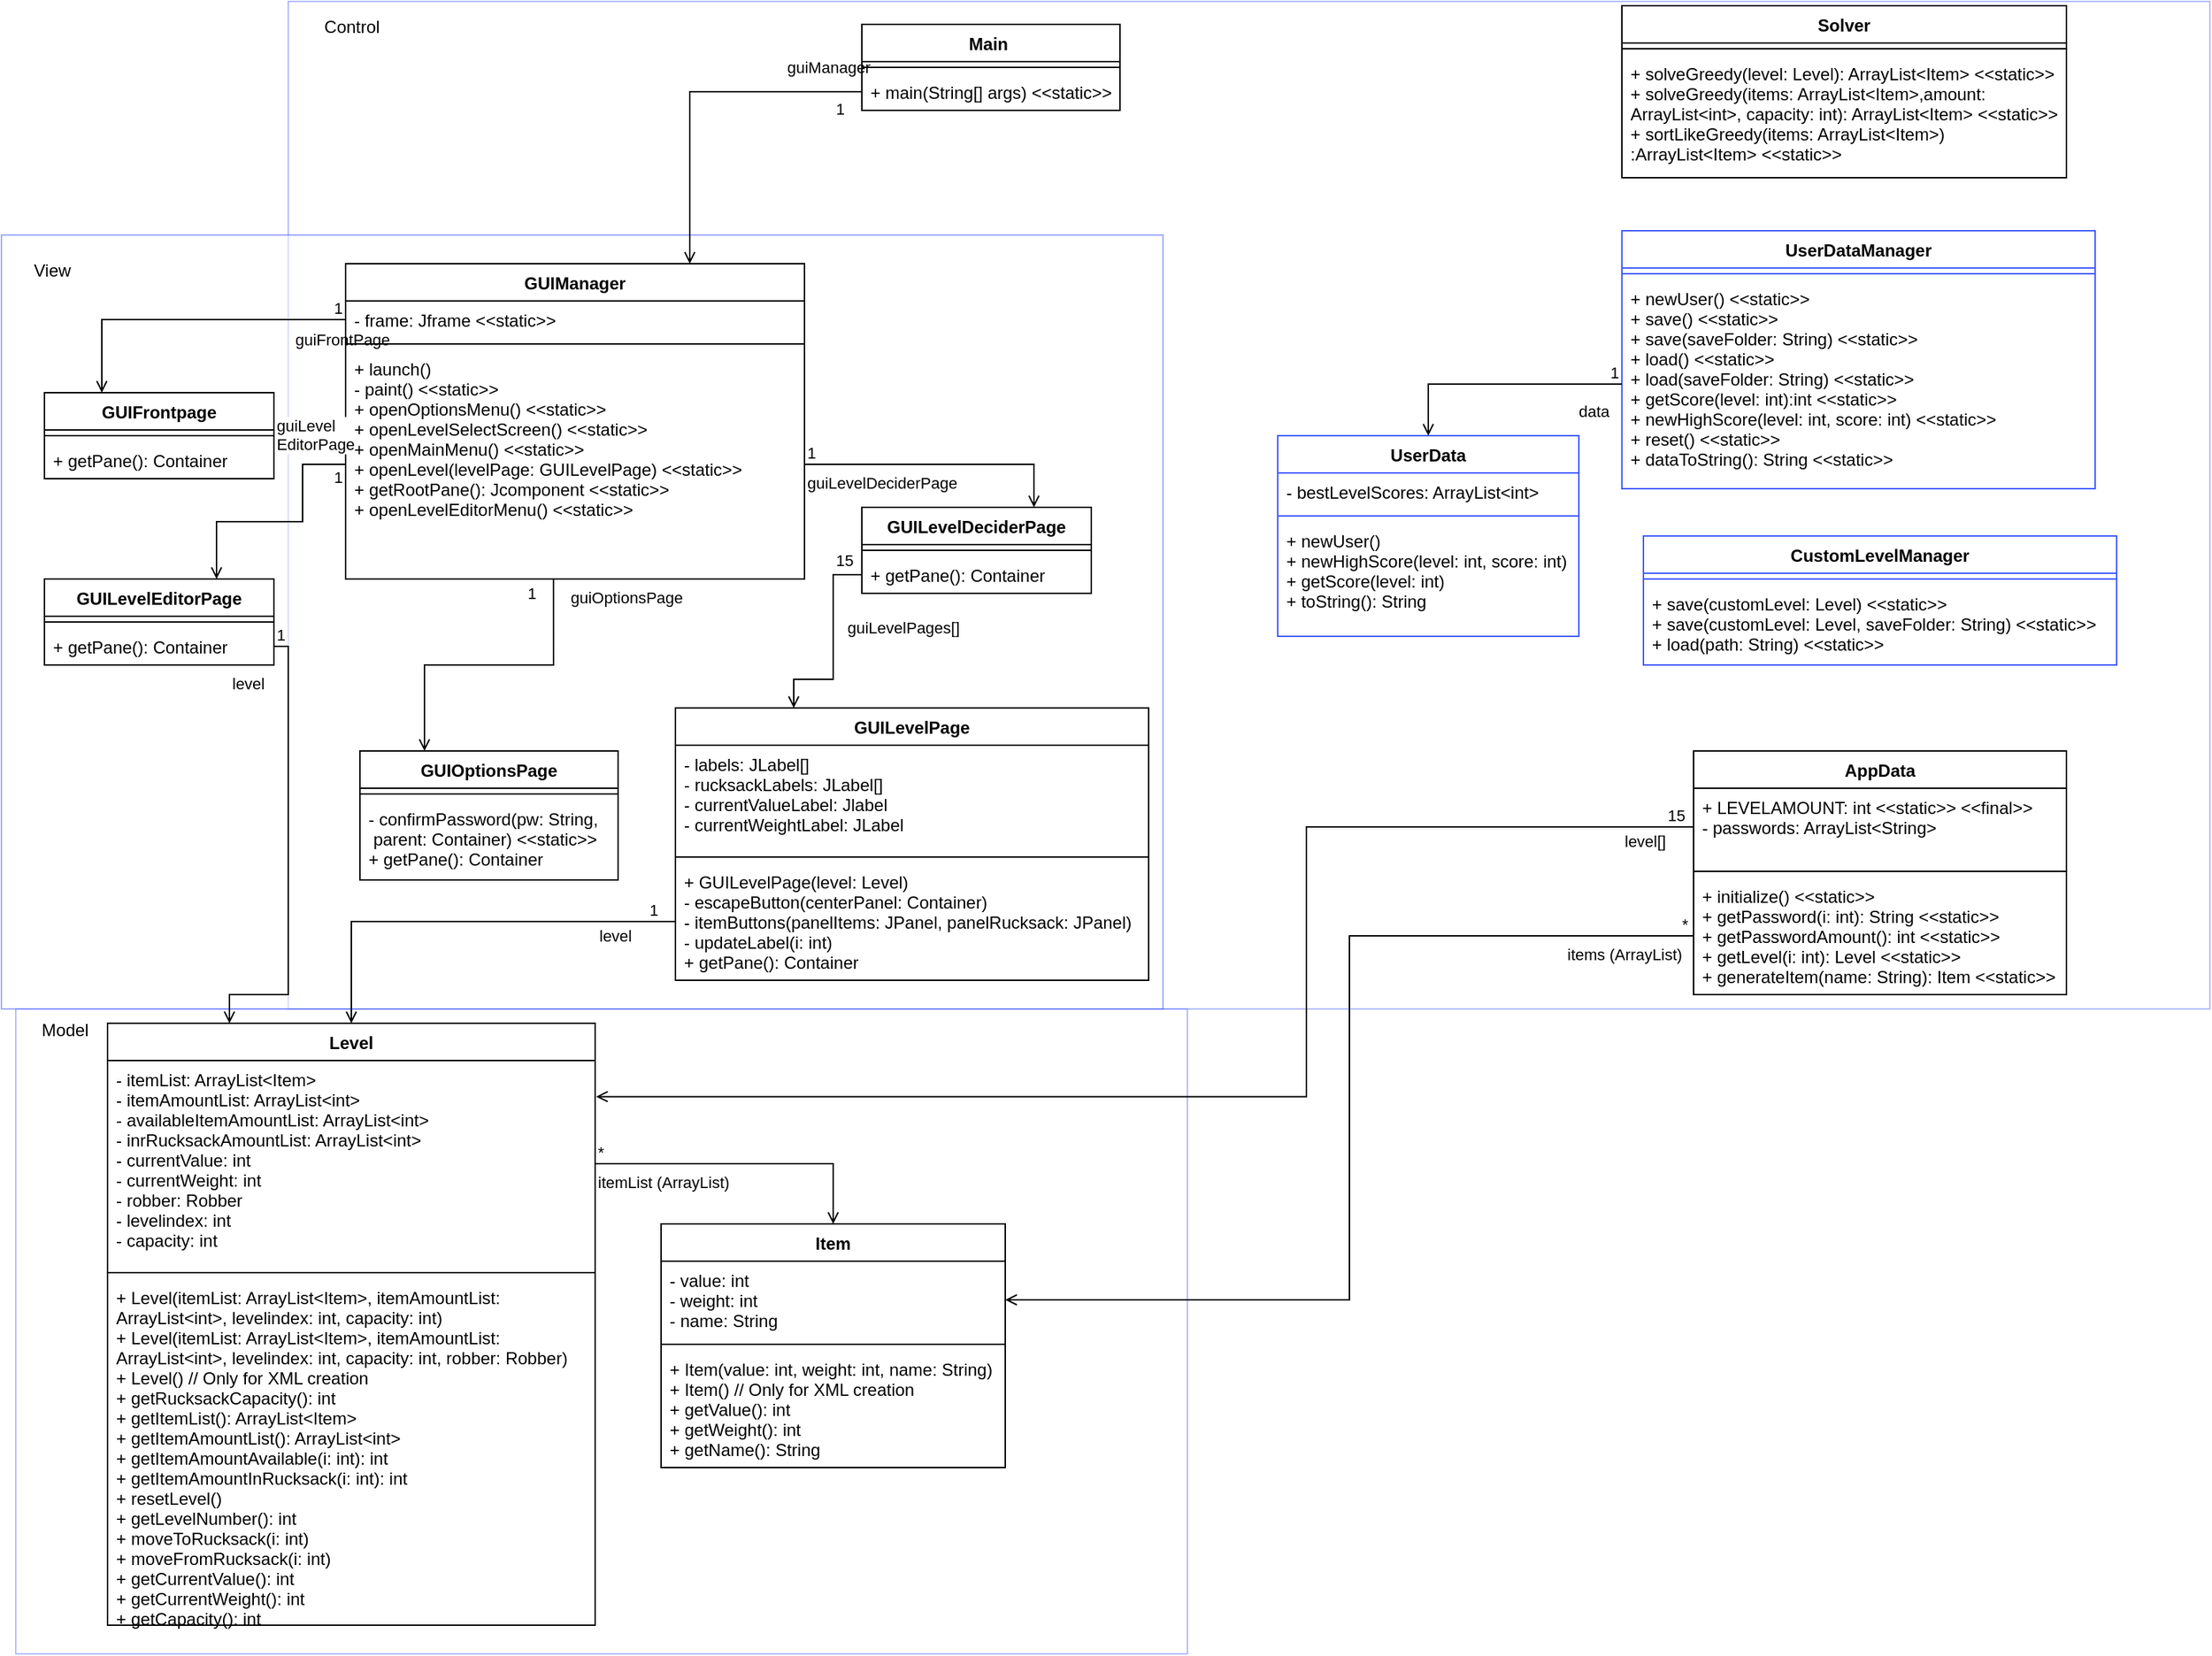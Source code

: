<mxfile version="20.6.2" type="github">
  <diagram id="mvksxYR37wyYuG3UCGVY" name="Page-1">
    <mxGraphModel dx="1896" dy="1040" grid="1" gridSize="10" guides="1" tooltips="1" connect="1" arrows="1" fold="1" page="1" pageScale="1" pageWidth="827" pageHeight="1169" math="0" shadow="0">
      <root>
        <mxCell id="0" />
        <mxCell id="1" parent="0" />
        <mxCell id="172" value="" style="group" parent="1" vertex="1" connectable="0">
          <mxGeometry x="10" y="710" width="817" height="450" as="geometry" />
        </mxCell>
        <mxCell id="168" value="" style="verticalLabelPosition=bottom;verticalAlign=top;html=1;shape=mxgraph.basic.rect;fillColor2=none;strokeWidth=1;size=20;indent=5;strokeColor=#4059FF;opacity=40;" parent="172" vertex="1">
          <mxGeometry width="817" height="450" as="geometry" />
        </mxCell>
        <mxCell id="169" value="Model" style="text;html=1;align=center;verticalAlign=middle;resizable=0;points=[];autosize=1;strokeColor=none;fillColor=none;" parent="172" vertex="1">
          <mxGeometry x="4" width="60" height="30" as="geometry" />
        </mxCell>
        <mxCell id="167" value="" style="group" parent="1" vertex="1" connectable="0">
          <mxGeometry x="200" y="7" width="1340" height="703" as="geometry" />
        </mxCell>
        <mxCell id="165" value="" style="verticalLabelPosition=bottom;verticalAlign=top;html=1;shape=mxgraph.basic.rect;fillColor2=none;strokeWidth=1;size=20;indent=5;strokeColor=#4059FF;opacity=40;" parent="167" vertex="1">
          <mxGeometry width="1340" height="703" as="geometry" />
        </mxCell>
        <mxCell id="166" value="Control" style="text;html=1;align=center;verticalAlign=middle;resizable=0;points=[];autosize=1;strokeColor=none;fillColor=none;" parent="167" vertex="1">
          <mxGeometry x="14" y="3" width="60" height="30" as="geometry" />
        </mxCell>
        <mxCell id="142" value="AppData" style="swimlane;fontStyle=1;align=center;verticalAlign=top;childLayout=stackLayout;horizontal=1;startSize=26;horizontalStack=0;resizeParent=1;resizeParentMax=0;resizeLast=0;collapsible=1;marginBottom=0;" parent="167" vertex="1">
          <mxGeometry x="980" y="523" width="260" height="170" as="geometry" />
        </mxCell>
        <mxCell id="143" value="+ LEVELAMOUNT: int &lt;&lt;static&gt;&gt; &lt;&lt;final&gt;&gt;&#xa;- passwords: ArrayList&lt;String&gt;" style="text;strokeColor=none;fillColor=none;align=left;verticalAlign=top;spacingLeft=4;spacingRight=4;overflow=hidden;rotatable=0;points=[[0,0.5],[1,0.5]];portConstraint=eastwest;" parent="142" vertex="1">
          <mxGeometry y="26" width="260" height="54" as="geometry" />
        </mxCell>
        <mxCell id="144" value="" style="line;strokeWidth=1;fillColor=none;align=left;verticalAlign=middle;spacingTop=-1;spacingLeft=3;spacingRight=3;rotatable=0;labelPosition=right;points=[];portConstraint=eastwest;strokeColor=inherit;" parent="142" vertex="1">
          <mxGeometry y="80" width="260" height="8" as="geometry" />
        </mxCell>
        <mxCell id="145" value="+ initialize() &lt;&lt;static&gt;&gt;&#xa;+ getPassword(i: int): String &lt;&lt;static&gt;&gt;&#xa;+ getPasswordAmount(): int &lt;&lt;static&gt;&gt;&#xa;+ getLevel(i: int): Level &lt;&lt;static&gt;&gt;&#xa;+ generateItem(name: String): Item &lt;&lt;static&gt;&gt;" style="text;strokeColor=none;fillColor=none;align=left;verticalAlign=top;spacingLeft=4;spacingRight=4;overflow=hidden;rotatable=0;points=[[0,0.5],[1,0.5]];portConstraint=eastwest;" parent="142" vertex="1">
          <mxGeometry y="88" width="260" height="82" as="geometry" />
        </mxCell>
        <mxCell id="rfqS0FoRNYUOpUuC3CO1-176" value="CustomLevelManager" style="swimlane;fontStyle=1;align=center;verticalAlign=top;childLayout=stackLayout;horizontal=1;startSize=26;horizontalStack=0;resizeParent=1;resizeParentMax=0;resizeLast=0;collapsible=1;marginBottom=0;strokeColor=#4059FF;" vertex="1" parent="167">
          <mxGeometry x="945" y="373" width="330" height="90" as="geometry" />
        </mxCell>
        <mxCell id="rfqS0FoRNYUOpUuC3CO1-177" value="" style="line;strokeWidth=1;fillColor=none;align=left;verticalAlign=middle;spacingTop=-1;spacingLeft=3;spacingRight=3;rotatable=0;labelPosition=right;points=[];portConstraint=eastwest;strokeColor=inherit;" vertex="1" parent="rfqS0FoRNYUOpUuC3CO1-176">
          <mxGeometry y="26" width="330" height="8" as="geometry" />
        </mxCell>
        <mxCell id="rfqS0FoRNYUOpUuC3CO1-178" value="+ save(customLevel: Level) &lt;&lt;static&gt;&gt;&#xa;+ save(customLevel: Level, saveFolder: String) &lt;&lt;static&gt;&gt;&#xa;+ load(path: String) &lt;&lt;static&gt;&gt;" style="text;strokeColor=none;fillColor=none;align=left;verticalAlign=top;spacingLeft=4;spacingRight=4;overflow=hidden;rotatable=0;points=[[0,0.5],[1,0.5]];portConstraint=eastwest;" vertex="1" parent="rfqS0FoRNYUOpUuC3CO1-176">
          <mxGeometry y="34" width="330" height="56" as="geometry" />
        </mxCell>
        <mxCell id="153" value="" style="group;textOpacity=70;opacity=50;" parent="1" vertex="1" connectable="0">
          <mxGeometry y="170" width="810" height="540" as="geometry" />
        </mxCell>
        <mxCell id="151" value="" style="verticalLabelPosition=bottom;verticalAlign=top;html=1;shape=mxgraph.basic.rect;fillColor2=none;strokeWidth=1;size=20;indent=5;strokeColor=#4059FF;opacity=50;" parent="153" vertex="1">
          <mxGeometry width="810" height="540" as="geometry" />
        </mxCell>
        <mxCell id="152" value="View" style="text;html=1;align=center;verticalAlign=middle;resizable=0;points=[];autosize=1;strokeColor=none;fillColor=none;" parent="153" vertex="1">
          <mxGeometry x="10" y="10" width="50" height="30" as="geometry" />
        </mxCell>
        <mxCell id="rfqS0FoRNYUOpUuC3CO1-179" value="GUILevelEditorPage" style="swimlane;fontStyle=1;align=center;verticalAlign=top;childLayout=stackLayout;horizontal=1;startSize=26;horizontalStack=0;resizeParent=1;resizeParentMax=0;resizeLast=0;collapsible=1;marginBottom=0;" vertex="1" parent="153">
          <mxGeometry x="30" y="240" width="160" height="60" as="geometry" />
        </mxCell>
        <mxCell id="rfqS0FoRNYUOpUuC3CO1-181" value="" style="line;strokeWidth=1;fillColor=none;align=left;verticalAlign=middle;spacingTop=-1;spacingLeft=3;spacingRight=3;rotatable=0;labelPosition=right;points=[];portConstraint=eastwest;strokeColor=inherit;" vertex="1" parent="rfqS0FoRNYUOpUuC3CO1-179">
          <mxGeometry y="26" width="160" height="8" as="geometry" />
        </mxCell>
        <mxCell id="rfqS0FoRNYUOpUuC3CO1-182" value="+ getPane(): Container" style="text;strokeColor=none;fillColor=none;align=left;verticalAlign=top;spacingLeft=4;spacingRight=4;overflow=hidden;rotatable=0;points=[[0,0.5],[1,0.5]];portConstraint=eastwest;" vertex="1" parent="rfqS0FoRNYUOpUuC3CO1-179">
          <mxGeometry y="34" width="160" height="26" as="geometry" />
        </mxCell>
        <mxCell id="98" value="GUIFrontpage" style="swimlane;fontStyle=1;align=center;verticalAlign=top;childLayout=stackLayout;horizontal=1;startSize=26;horizontalStack=0;resizeParent=1;resizeParentMax=0;resizeLast=0;collapsible=1;marginBottom=0;" parent="153" vertex="1">
          <mxGeometry x="30" y="110" width="160" height="60" as="geometry" />
        </mxCell>
        <mxCell id="100" value="" style="line;strokeWidth=1;fillColor=none;align=left;verticalAlign=middle;spacingTop=-1;spacingLeft=3;spacingRight=3;rotatable=0;labelPosition=right;points=[];portConstraint=eastwest;strokeColor=inherit;" parent="98" vertex="1">
          <mxGeometry y="26" width="160" height="8" as="geometry" />
        </mxCell>
        <mxCell id="101" value="+ getPane(): Container" style="text;strokeColor=none;fillColor=none;align=left;verticalAlign=top;spacingLeft=4;spacingRight=4;overflow=hidden;rotatable=0;points=[[0,0.5],[1,0.5]];portConstraint=eastwest;" parent="98" vertex="1">
          <mxGeometry y="34" width="160" height="26" as="geometry" />
        </mxCell>
        <mxCell id="88" value="guiManager" style="endArrow=open;endFill=0;html=1;edgeStyle=orthogonalEdgeStyle;align=left;verticalAlign=top;rounded=0;entryX=0.75;entryY=0;entryDx=0;entryDy=0;exitX=0;exitY=0.5;exitDx=0;exitDy=0;" parent="1" source="77" target="78" edge="1">
          <mxGeometry x="-0.548" y="-30" relative="1" as="geometry">
            <mxPoint x="190" y="110" as="sourcePoint" />
            <mxPoint x="370" y="90" as="targetPoint" />
            <mxPoint as="offset" />
          </mxGeometry>
        </mxCell>
        <mxCell id="89" value="1" style="edgeLabel;resizable=0;html=1;align=left;verticalAlign=bottom;" parent="88" connectable="0" vertex="1">
          <mxGeometry x="-1" relative="1" as="geometry">
            <mxPoint x="-20" y="20" as="offset" />
          </mxGeometry>
        </mxCell>
        <mxCell id="102" value="GUIOptionsPage" style="swimlane;fontStyle=1;align=center;verticalAlign=top;childLayout=stackLayout;horizontal=1;startSize=26;horizontalStack=0;resizeParent=1;resizeParentMax=0;resizeLast=0;collapsible=1;marginBottom=0;" parent="1" vertex="1">
          <mxGeometry x="250" y="530" width="180" height="90" as="geometry" />
        </mxCell>
        <mxCell id="104" value="" style="line;strokeWidth=1;fillColor=none;align=left;verticalAlign=middle;spacingTop=-1;spacingLeft=3;spacingRight=3;rotatable=0;labelPosition=right;points=[];portConstraint=eastwest;strokeColor=inherit;" parent="102" vertex="1">
          <mxGeometry y="26" width="180" height="8" as="geometry" />
        </mxCell>
        <mxCell id="105" value="- confirmPassword(pw: String,&#xa; parent: Container) &lt;&lt;static&gt;&gt;&#xa;+ getPane(): Container" style="text;strokeColor=none;fillColor=none;align=left;verticalAlign=top;spacingLeft=4;spacingRight=4;overflow=hidden;rotatable=0;points=[[0,0.5],[1,0.5]];portConstraint=eastwest;" parent="102" vertex="1">
          <mxGeometry y="34" width="180" height="56" as="geometry" />
        </mxCell>
        <mxCell id="106" value="GUILevelDeciderPage" style="swimlane;fontStyle=1;align=center;verticalAlign=top;childLayout=stackLayout;horizontal=1;startSize=26;horizontalStack=0;resizeParent=1;resizeParentMax=0;resizeLast=0;collapsible=1;marginBottom=0;" parent="1" vertex="1">
          <mxGeometry x="600" y="360" width="160" height="60" as="geometry" />
        </mxCell>
        <mxCell id="108" value="" style="line;strokeWidth=1;fillColor=none;align=left;verticalAlign=middle;spacingTop=-1;spacingLeft=3;spacingRight=3;rotatable=0;labelPosition=right;points=[];portConstraint=eastwest;strokeColor=inherit;" parent="106" vertex="1">
          <mxGeometry y="26" width="160" height="8" as="geometry" />
        </mxCell>
        <mxCell id="109" value="+ getPane(): Container" style="text;strokeColor=none;fillColor=none;align=left;verticalAlign=top;spacingLeft=4;spacingRight=4;overflow=hidden;rotatable=0;points=[[0,0.5],[1,0.5]];portConstraint=eastwest;" parent="106" vertex="1">
          <mxGeometry y="34" width="160" height="26" as="geometry" />
        </mxCell>
        <mxCell id="110" value="guiLevelDeciderPage" style="endArrow=open;endFill=0;html=1;edgeStyle=orthogonalEdgeStyle;align=left;verticalAlign=top;rounded=0;exitX=1;exitY=0.5;exitDx=0;exitDy=0;entryX=0.75;entryY=0;entryDx=0;entryDy=0;" parent="1" source="81" target="106" edge="1">
          <mxGeometry x="-1" relative="1" as="geometry">
            <mxPoint x="240" y="740" as="sourcePoint" />
            <mxPoint x="400" y="740" as="targetPoint" />
          </mxGeometry>
        </mxCell>
        <mxCell id="111" value="1" style="edgeLabel;resizable=0;html=1;align=left;verticalAlign=bottom;" parent="110" connectable="0" vertex="1">
          <mxGeometry x="-1" relative="1" as="geometry" />
        </mxCell>
        <mxCell id="114" value="guiOptionsPage" style="endArrow=open;endFill=0;html=1;edgeStyle=orthogonalEdgeStyle;align=left;verticalAlign=top;rounded=0;entryX=0.25;entryY=0;entryDx=0;entryDy=0;exitX=0.453;exitY=1.002;exitDx=0;exitDy=0;exitPerimeter=0;" parent="1" source="81" target="102" edge="1">
          <mxGeometry x="-1" y="10" relative="1" as="geometry">
            <mxPoint x="240" y="430" as="sourcePoint" />
            <mxPoint x="610" y="740" as="targetPoint" />
            <Array as="points" />
            <mxPoint as="offset" />
          </mxGeometry>
        </mxCell>
        <mxCell id="115" value="1" style="edgeLabel;resizable=0;html=1;align=left;verticalAlign=bottom;" parent="114" connectable="0" vertex="1">
          <mxGeometry x="-1" relative="1" as="geometry">
            <mxPoint x="-20" y="18" as="offset" />
          </mxGeometry>
        </mxCell>
        <mxCell id="116" value="guiFrontPage" style="endArrow=open;endFill=0;html=1;edgeStyle=orthogonalEdgeStyle;align=left;verticalAlign=top;rounded=0;exitX=0;exitY=0.5;exitDx=0;exitDy=0;entryX=0.25;entryY=0;entryDx=0;entryDy=0;" parent="1" source="79" target="98" edge="1">
          <mxGeometry x="-0.667" y="1" relative="1" as="geometry">
            <mxPoint x="430" y="680" as="sourcePoint" />
            <mxPoint x="590" y="680" as="targetPoint" />
            <mxPoint as="offset" />
          </mxGeometry>
        </mxCell>
        <mxCell id="117" value="1" style="edgeLabel;resizable=0;html=1;align=left;verticalAlign=bottom;" parent="116" connectable="0" vertex="1">
          <mxGeometry x="-1" relative="1" as="geometry">
            <mxPoint x="-10" as="offset" />
          </mxGeometry>
        </mxCell>
        <mxCell id="118" value="GUILevelPage" style="swimlane;fontStyle=1;align=center;verticalAlign=top;childLayout=stackLayout;horizontal=1;startSize=26;horizontalStack=0;resizeParent=1;resizeParentMax=0;resizeLast=0;collapsible=1;marginBottom=0;" parent="1" vertex="1">
          <mxGeometry x="470" y="500" width="330" height="190" as="geometry" />
        </mxCell>
        <mxCell id="119" value="- labels: JLabel[]&#xa;- rucksackLabels: JLabel[]&#xa;- currentValueLabel: Jlabel&#xa;- currentWeightLabel: JLabel" style="text;strokeColor=none;fillColor=none;align=left;verticalAlign=top;spacingLeft=4;spacingRight=4;overflow=hidden;rotatable=0;points=[[0,0.5],[1,0.5]];portConstraint=eastwest;" parent="118" vertex="1">
          <mxGeometry y="26" width="330" height="74" as="geometry" />
        </mxCell>
        <mxCell id="120" value="" style="line;strokeWidth=1;fillColor=none;align=left;verticalAlign=middle;spacingTop=-1;spacingLeft=3;spacingRight=3;rotatable=0;labelPosition=right;points=[];portConstraint=eastwest;strokeColor=inherit;" parent="118" vertex="1">
          <mxGeometry y="100" width="330" height="8" as="geometry" />
        </mxCell>
        <mxCell id="121" value="+ GUILevelPage(level: Level)&#xa;- escapeButton(centerPanel: Container)&#xa;- itemButtons(panelItems: JPanel, panelRucksack: JPanel)&#xa;- updateLabel(i: int)&#xa;+ getPane(): Container" style="text;strokeColor=none;fillColor=none;align=left;verticalAlign=top;spacingLeft=4;spacingRight=4;overflow=hidden;rotatable=0;points=[[0,0.5],[1,0.5]];portConstraint=eastwest;" parent="118" vertex="1">
          <mxGeometry y="108" width="330" height="82" as="geometry" />
        </mxCell>
        <mxCell id="122" value="Item" style="swimlane;fontStyle=1;align=center;verticalAlign=top;childLayout=stackLayout;horizontal=1;startSize=26;horizontalStack=0;resizeParent=1;resizeParentMax=0;resizeLast=0;collapsible=1;marginBottom=0;" parent="1" vertex="1">
          <mxGeometry x="460" y="860" width="240" height="170" as="geometry" />
        </mxCell>
        <mxCell id="123" value="- value: int&#xa;- weight: int&#xa;- name: String" style="text;strokeColor=none;fillColor=none;align=left;verticalAlign=top;spacingLeft=4;spacingRight=4;overflow=hidden;rotatable=0;points=[[0,0.5],[1,0.5]];portConstraint=eastwest;" parent="122" vertex="1">
          <mxGeometry y="26" width="240" height="54" as="geometry" />
        </mxCell>
        <mxCell id="124" value="" style="line;strokeWidth=1;fillColor=none;align=left;verticalAlign=middle;spacingTop=-1;spacingLeft=3;spacingRight=3;rotatable=0;labelPosition=right;points=[];portConstraint=eastwest;strokeColor=inherit;" parent="122" vertex="1">
          <mxGeometry y="80" width="240" height="8" as="geometry" />
        </mxCell>
        <mxCell id="125" value="+ Item(value: int, weight: int, name: String)&#xa;+ Item() // Only for XML creation&#xa;+ getValue(): int&#xa;+ getWeight(): int&#xa;+ getName(): String" style="text;strokeColor=none;fillColor=none;align=left;verticalAlign=top;spacingLeft=4;spacingRight=4;overflow=hidden;rotatable=0;points=[[0,0.5],[1,0.5]];portConstraint=eastwest;" parent="122" vertex="1">
          <mxGeometry y="88" width="240" height="82" as="geometry" />
        </mxCell>
        <mxCell id="126" value="guiLevelPages[]" style="endArrow=open;endFill=0;html=1;edgeStyle=orthogonalEdgeStyle;align=left;verticalAlign=top;rounded=0;exitX=0;exitY=0.5;exitDx=0;exitDy=0;entryX=0.25;entryY=0;entryDx=0;entryDy=0;" parent="1" source="109" target="118" edge="1">
          <mxGeometry x="-0.379" y="8" relative="1" as="geometry">
            <mxPoint x="500" y="670" as="sourcePoint" />
            <mxPoint x="660" y="670" as="targetPoint" />
            <Array as="points">
              <mxPoint x="580" y="407" />
              <mxPoint x="580" y="480" />
              <mxPoint x="553" y="480" />
            </Array>
            <mxPoint as="offset" />
          </mxGeometry>
        </mxCell>
        <mxCell id="127" value="15" style="edgeLabel;resizable=0;html=1;align=left;verticalAlign=bottom;" parent="126" connectable="0" vertex="1">
          <mxGeometry x="-1" relative="1" as="geometry">
            <mxPoint x="-20" y="-2" as="offset" />
          </mxGeometry>
        </mxCell>
        <mxCell id="128" value="Level" style="swimlane;fontStyle=1;align=center;verticalAlign=top;childLayout=stackLayout;horizontal=1;startSize=26;horizontalStack=0;resizeParent=1;resizeParentMax=0;resizeLast=0;collapsible=1;marginBottom=0;" parent="1" vertex="1">
          <mxGeometry x="74" y="720" width="340" height="420" as="geometry" />
        </mxCell>
        <mxCell id="129" value="- itemList: ArrayList&lt;Item&gt;&#xa;- itemAmountList: ArrayList&lt;int&gt;&#xa;- availableItemAmountList: ArrayList&lt;int&gt;&#xa;- inrRucksackAmountList: ArrayList&lt;int&gt;&#xa;- currentValue: int&#xa;- currentWeight: int&#xa;- robber: Robber&#xa;- levelindex: int&#xa;- capacity: int" style="text;strokeColor=none;fillColor=none;align=left;verticalAlign=top;spacingLeft=4;spacingRight=4;overflow=hidden;rotatable=0;points=[[0,0.5],[1,0.5]];portConstraint=eastwest;" parent="128" vertex="1">
          <mxGeometry y="26" width="340" height="144" as="geometry" />
        </mxCell>
        <mxCell id="130" value="" style="line;strokeWidth=1;fillColor=none;align=left;verticalAlign=middle;spacingTop=-1;spacingLeft=3;spacingRight=3;rotatable=0;labelPosition=right;points=[];portConstraint=eastwest;strokeColor=inherit;" parent="128" vertex="1">
          <mxGeometry y="170" width="340" height="8" as="geometry" />
        </mxCell>
        <mxCell id="131" value="+ Level(itemList: ArrayList&lt;Item&gt;, itemAmountList: &#xa;ArrayList&lt;int&gt;, levelindex: int, capacity: int)&#xa;+ Level(itemList: ArrayList&lt;Item&gt;, itemAmountList: &#xa;ArrayList&lt;int&gt;, levelindex: int, capacity: int, robber: Robber)&#xa;+ Level() // Only for XML creation&#xa;+ getRucksackCapacity(): int&#xa;+ getItemList(): ArrayList&lt;Item&gt;&#xa;+ getItemAmountList(): ArrayList&lt;int&gt;&#xa;+ getItemAmountAvailable(i: int): int&#xa;+ getItemAmountInRucksack(i: int): int&#xa;+ resetLevel()&#xa;+ getLevelNumber(): int&#xa;+ moveToRucksack(i: int)&#xa;+ moveFromRucksack(i: int)&#xa;+ getCurrentValue(): int&#xa;+ getCurrentWeight(): int&#xa;+ getCapacity(): int" style="text;strokeColor=none;fillColor=none;align=left;verticalAlign=top;spacingLeft=4;spacingRight=4;overflow=hidden;rotatable=0;points=[[0,0.5],[1,0.5]];portConstraint=eastwest;" parent="128" vertex="1">
          <mxGeometry y="178" width="340" height="242" as="geometry" />
        </mxCell>
        <mxCell id="132" value="level" style="endArrow=open;endFill=0;html=1;edgeStyle=orthogonalEdgeStyle;align=left;verticalAlign=top;rounded=0;exitX=0;exitY=0.5;exitDx=0;exitDy=0;entryX=0.5;entryY=0;entryDx=0;entryDy=0;" parent="1" source="121" target="128" edge="1">
          <mxGeometry x="-0.631" y="-3" relative="1" as="geometry">
            <mxPoint x="420" y="770" as="sourcePoint" />
            <mxPoint x="580" y="770" as="targetPoint" />
            <mxPoint as="offset" />
          </mxGeometry>
        </mxCell>
        <mxCell id="133" value="1" style="edgeLabel;resizable=0;html=1;align=left;verticalAlign=bottom;" parent="132" connectable="0" vertex="1">
          <mxGeometry x="-1" relative="1" as="geometry">
            <mxPoint x="-20" as="offset" />
          </mxGeometry>
        </mxCell>
        <mxCell id="78" value="GUIManager" style="swimlane;fontStyle=1;align=center;verticalAlign=top;childLayout=stackLayout;horizontal=1;startSize=26;horizontalStack=0;resizeParent=1;resizeParentMax=0;resizeLast=0;collapsible=1;marginBottom=0;" parent="1" vertex="1">
          <mxGeometry x="240" y="190" width="320" height="220" as="geometry" />
        </mxCell>
        <mxCell id="79" value="- frame: Jframe &lt;&lt;static&gt;&gt;" style="text;strokeColor=none;fillColor=none;align=left;verticalAlign=top;spacingLeft=4;spacingRight=4;overflow=hidden;rotatable=0;points=[[0,0.5],[1,0.5]];portConstraint=eastwest;" parent="78" vertex="1">
          <mxGeometry y="26" width="320" height="26" as="geometry" />
        </mxCell>
        <mxCell id="80" value="" style="line;strokeWidth=1;fillColor=none;align=left;verticalAlign=middle;spacingTop=-1;spacingLeft=3;spacingRight=3;rotatable=0;labelPosition=right;points=[];portConstraint=eastwest;strokeColor=inherit;" parent="78" vertex="1">
          <mxGeometry y="52" width="320" height="8" as="geometry" />
        </mxCell>
        <mxCell id="81" value="+ launch()&#xa;- paint() &lt;&lt;static&gt;&gt;&#xa;+ openOptionsMenu() &lt;&lt;static&gt;&gt;&#xa;+ openLevelSelectScreen() &lt;&lt;static&gt;&gt;&#xa;+ openMainMenu() &lt;&lt;static&gt;&gt;&#xa;+ openLevel(levelPage: GUILevelPage) &lt;&lt;static&gt;&gt;&#xa;+ getRootPane(): Jcomponent &lt;&lt;static&gt;&gt;&#xa;+ openLevelEditorMenu() &lt;&lt;static&gt;&gt;" style="text;strokeColor=none;fillColor=none;align=left;verticalAlign=top;spacingLeft=4;spacingRight=4;overflow=hidden;rotatable=0;points=[[0,0.5],[1,0.5]];portConstraint=eastwest;" parent="78" vertex="1">
          <mxGeometry y="60" width="320" height="160" as="geometry" />
        </mxCell>
        <mxCell id="135" value="itemList (ArrayList)" style="endArrow=open;endFill=0;html=1;edgeStyle=orthogonalEdgeStyle;align=left;verticalAlign=top;rounded=0;exitX=1;exitY=0.5;exitDx=0;exitDy=0;entryX=0.5;entryY=0;entryDx=0;entryDy=0;" parent="1" source="129" target="122" edge="1">
          <mxGeometry x="-1" relative="1" as="geometry">
            <mxPoint x="410" y="910" as="sourcePoint" />
            <mxPoint x="570" y="910" as="targetPoint" />
          </mxGeometry>
        </mxCell>
        <mxCell id="136" value="*" style="edgeLabel;resizable=0;html=1;align=left;verticalAlign=bottom;" parent="135" connectable="0" vertex="1">
          <mxGeometry x="-1" relative="1" as="geometry" />
        </mxCell>
        <mxCell id="146" value="Solver" style="swimlane;fontStyle=1;align=center;verticalAlign=top;childLayout=stackLayout;horizontal=1;startSize=26;horizontalStack=0;resizeParent=1;resizeParentMax=0;resizeLast=0;collapsible=1;marginBottom=0;" parent="1" vertex="1">
          <mxGeometry x="1130" y="10" width="310" height="120" as="geometry" />
        </mxCell>
        <mxCell id="148" value="" style="line;strokeWidth=1;fillColor=none;align=left;verticalAlign=middle;spacingTop=-1;spacingLeft=3;spacingRight=3;rotatable=0;labelPosition=right;points=[];portConstraint=eastwest;strokeColor=inherit;" parent="146" vertex="1">
          <mxGeometry y="26" width="310" height="8" as="geometry" />
        </mxCell>
        <mxCell id="149" value="+ solveGreedy(level: Level): ArrayList&lt;Item&gt; &lt;&lt;static&gt;&gt;&#xa;+ solveGreedy(items: ArrayList&lt;Item&gt;,amount: &#xa;ArrayList&lt;int&gt;, capacity: int): ArrayList&lt;Item&gt; &lt;&lt;static&gt;&gt;&#xa;+ sortLikeGreedy(items: ArrayList&lt;Item&gt;)&#xa;:ArrayList&lt;Item&gt; &lt;&lt;static&gt;&gt;" style="text;strokeColor=none;fillColor=none;align=left;verticalAlign=top;spacingLeft=4;spacingRight=4;overflow=hidden;rotatable=0;points=[[0,0.5],[1,0.5]];portConstraint=eastwest;" parent="146" vertex="1">
          <mxGeometry y="34" width="310" height="86" as="geometry" />
        </mxCell>
        <mxCell id="74" value="Main " style="swimlane;fontStyle=1;align=center;verticalAlign=top;childLayout=stackLayout;horizontal=1;startSize=26;horizontalStack=0;resizeParent=1;resizeParentMax=0;resizeLast=0;collapsible=1;marginBottom=0;" parent="1" vertex="1">
          <mxGeometry x="600" y="23" width="180" height="60" as="geometry" />
        </mxCell>
        <mxCell id="76" value="" style="line;strokeWidth=1;fillColor=none;align=left;verticalAlign=middle;spacingTop=-1;spacingLeft=3;spacingRight=3;rotatable=0;labelPosition=right;points=[];portConstraint=eastwest;strokeColor=inherit;" parent="74" vertex="1">
          <mxGeometry y="26" width="180" height="8" as="geometry" />
        </mxCell>
        <mxCell id="77" value="+ main(String[] args) &lt;&lt;static&gt;&gt;" style="text;strokeColor=none;fillColor=none;align=left;verticalAlign=top;spacingLeft=4;spacingRight=4;overflow=hidden;rotatable=0;points=[[0,0.5],[1,0.5]];portConstraint=eastwest;" parent="74" vertex="1">
          <mxGeometry y="34" width="180" height="26" as="geometry" />
        </mxCell>
        <mxCell id="154" value="UserDataManager" style="swimlane;fontStyle=1;align=center;verticalAlign=top;childLayout=stackLayout;horizontal=1;startSize=26;horizontalStack=0;resizeParent=1;resizeParentMax=0;resizeLast=0;collapsible=1;marginBottom=0;strokeColor=#4059FF;" parent="1" vertex="1">
          <mxGeometry x="1130" y="167" width="330" height="180" as="geometry" />
        </mxCell>
        <mxCell id="156" value="" style="line;strokeWidth=1;fillColor=none;align=left;verticalAlign=middle;spacingTop=-1;spacingLeft=3;spacingRight=3;rotatable=0;labelPosition=right;points=[];portConstraint=eastwest;strokeColor=inherit;" parent="154" vertex="1">
          <mxGeometry y="26" width="330" height="8" as="geometry" />
        </mxCell>
        <mxCell id="157" value="+ newUser() &lt;&lt;static&gt;&gt;&#xa;+ save() &lt;&lt;static&gt;&gt;&#xa;+ save(saveFolder: String) &lt;&lt;static&gt;&gt;&#xa;+ load() &lt;&lt;static&gt;&gt;&#xa;+ load(saveFolder: String) &lt;&lt;static&gt;&gt;&#xa;+ getScore(level: int):int &lt;&lt;static&gt;&gt;&#xa;+ newHighScore(level: int, score: int) &lt;&lt;static&gt;&gt;&#xa;+ reset() &lt;&lt;static&gt;&gt;&#xa;+ dataToString(): String &lt;&lt;static&gt;&gt;" style="text;strokeColor=none;fillColor=none;align=left;verticalAlign=top;spacingLeft=4;spacingRight=4;overflow=hidden;rotatable=0;points=[[0,0.5],[1,0.5]];portConstraint=eastwest;" parent="154" vertex="1">
          <mxGeometry y="34" width="330" height="146" as="geometry" />
        </mxCell>
        <mxCell id="158" value="UserData" style="swimlane;fontStyle=1;align=center;verticalAlign=top;childLayout=stackLayout;horizontal=1;startSize=26;horizontalStack=0;resizeParent=1;resizeParentMax=0;resizeLast=0;collapsible=1;marginBottom=0;strokeColor=#4059FF;" parent="1" vertex="1">
          <mxGeometry x="890" y="310" width="210" height="140" as="geometry" />
        </mxCell>
        <mxCell id="159" value="- bestLevelScores: ArrayList&lt;int&gt;" style="text;strokeColor=none;fillColor=none;align=left;verticalAlign=top;spacingLeft=4;spacingRight=4;overflow=hidden;rotatable=0;points=[[0,0.5],[1,0.5]];portConstraint=eastwest;" parent="158" vertex="1">
          <mxGeometry y="26" width="210" height="26" as="geometry" />
        </mxCell>
        <mxCell id="160" value="" style="line;strokeWidth=1;fillColor=none;align=left;verticalAlign=middle;spacingTop=-1;spacingLeft=3;spacingRight=3;rotatable=0;labelPosition=right;points=[];portConstraint=eastwest;strokeColor=inherit;" parent="158" vertex="1">
          <mxGeometry y="52" width="210" height="8" as="geometry" />
        </mxCell>
        <mxCell id="161" value="+ newUser()&#xa;+ newHighScore(level: int, score: int)&#xa;+ getScore(level: int)&#xa;+ toString(): String" style="text;strokeColor=none;fillColor=none;align=left;verticalAlign=top;spacingLeft=4;spacingRight=4;overflow=hidden;rotatable=0;points=[[0,0.5],[1,0.5]];portConstraint=eastwest;" parent="158" vertex="1">
          <mxGeometry y="60" width="210" height="80" as="geometry" />
        </mxCell>
        <mxCell id="162" value="data" style="endArrow=open;endFill=0;html=1;edgeStyle=orthogonalEdgeStyle;align=left;verticalAlign=top;rounded=0;entryX=0.5;entryY=0;entryDx=0;entryDy=0;exitX=0;exitY=0.5;exitDx=0;exitDy=0;" parent="1" source="157" target="158" edge="1">
          <mxGeometry x="-0.623" y="6" relative="1" as="geometry">
            <mxPoint x="1090" y="200" as="sourcePoint" />
            <mxPoint x="1250" y="230" as="targetPoint" />
            <mxPoint as="offset" />
          </mxGeometry>
        </mxCell>
        <mxCell id="163" value="1" style="edgeLabel;resizable=0;html=1;align=left;verticalAlign=bottom;strokeColor=#4059FF;" parent="162" connectable="0" vertex="1">
          <mxGeometry x="-1" relative="1" as="geometry">
            <mxPoint x="-10" as="offset" />
          </mxGeometry>
        </mxCell>
        <mxCell id="173" value="level[]" style="endArrow=open;endFill=0;html=1;edgeStyle=orthogonalEdgeStyle;align=left;verticalAlign=top;rounded=0;exitX=0;exitY=0.5;exitDx=0;exitDy=0;entryX=1.002;entryY=0.175;entryDx=0;entryDy=0;entryPerimeter=0;" parent="1" source="143" target="129" edge="1">
          <mxGeometry x="-0.895" y="-3" relative="1" as="geometry">
            <mxPoint x="710" y="810" as="sourcePoint" />
            <mxPoint x="870" y="810" as="targetPoint" />
            <Array as="points">
              <mxPoint x="910" y="583" />
              <mxPoint x="910" y="771" />
            </Array>
            <mxPoint as="offset" />
          </mxGeometry>
        </mxCell>
        <mxCell id="174" value="15" style="edgeLabel;resizable=0;html=1;align=left;verticalAlign=bottom;" parent="173" connectable="0" vertex="1">
          <mxGeometry x="-1" relative="1" as="geometry">
            <mxPoint x="-20" as="offset" />
          </mxGeometry>
        </mxCell>
        <mxCell id="175" value="items (ArrayList)" style="endArrow=open;endFill=0;html=1;edgeStyle=orthogonalEdgeStyle;align=left;verticalAlign=top;rounded=0;exitX=0;exitY=0.5;exitDx=0;exitDy=0;entryX=1;entryY=0.5;entryDx=0;entryDy=0;" parent="1" source="145" target="123" edge="1">
          <mxGeometry x="-0.755" relative="1" as="geometry">
            <mxPoint x="1250" y="740" as="sourcePoint" />
            <mxPoint x="1410" y="740" as="targetPoint" />
            <mxPoint as="offset" />
          </mxGeometry>
        </mxCell>
        <mxCell id="176" value="*" style="edgeLabel;resizable=0;html=1;align=left;verticalAlign=bottom;" parent="175" connectable="0" vertex="1">
          <mxGeometry x="-1" relative="1" as="geometry">
            <mxPoint x="-10" as="offset" />
          </mxGeometry>
        </mxCell>
        <mxCell id="rfqS0FoRNYUOpUuC3CO1-183" value="&lt;div&gt;guiLevel&lt;/div&gt;&lt;div&gt;EditorPage&lt;/div&gt;" style="endArrow=open;endFill=0;html=1;edgeStyle=orthogonalEdgeStyle;align=left;verticalAlign=top;rounded=0;exitX=0;exitY=0.5;exitDx=0;exitDy=0;entryX=0.75;entryY=0;entryDx=0;entryDy=0;" edge="1" parent="1" source="81" target="rfqS0FoRNYUOpUuC3CO1-179">
          <mxGeometry x="-0.647" y="-45" relative="1" as="geometry">
            <mxPoint x="280" y="480" as="sourcePoint" />
            <mxPoint x="440" y="480" as="targetPoint" />
            <Array as="points">
              <mxPoint x="210" y="330" />
              <mxPoint x="210" y="370" />
              <mxPoint x="150" y="370" />
            </Array>
            <mxPoint x="25" y="-40" as="offset" />
          </mxGeometry>
        </mxCell>
        <mxCell id="rfqS0FoRNYUOpUuC3CO1-184" value="1" style="edgeLabel;resizable=0;html=1;align=left;verticalAlign=bottom;" connectable="0" vertex="1" parent="rfqS0FoRNYUOpUuC3CO1-183">
          <mxGeometry x="-1" relative="1" as="geometry">
            <mxPoint x="-10" y="17" as="offset" />
          </mxGeometry>
        </mxCell>
        <mxCell id="rfqS0FoRNYUOpUuC3CO1-185" value="level" style="endArrow=open;endFill=0;html=1;edgeStyle=orthogonalEdgeStyle;align=left;verticalAlign=top;rounded=0;exitX=1;exitY=0.5;exitDx=0;exitDy=0;entryX=0.25;entryY=0;entryDx=0;entryDy=0;" edge="1" parent="1" source="rfqS0FoRNYUOpUuC3CO1-182" target="128">
          <mxGeometry x="-1" y="-34" relative="1" as="geometry">
            <mxPoint x="60" y="500" as="sourcePoint" />
            <mxPoint x="220" y="500" as="targetPoint" />
            <Array as="points">
              <mxPoint x="200" y="457" />
              <mxPoint x="200" y="700" />
              <mxPoint x="159" y="700" />
            </Array>
            <mxPoint x="-31" y="-21" as="offset" />
          </mxGeometry>
        </mxCell>
        <mxCell id="rfqS0FoRNYUOpUuC3CO1-186" value="1" style="edgeLabel;resizable=0;html=1;align=left;verticalAlign=bottom;" connectable="0" vertex="1" parent="rfqS0FoRNYUOpUuC3CO1-185">
          <mxGeometry x="-1" relative="1" as="geometry" />
        </mxCell>
      </root>
    </mxGraphModel>
  </diagram>
</mxfile>
